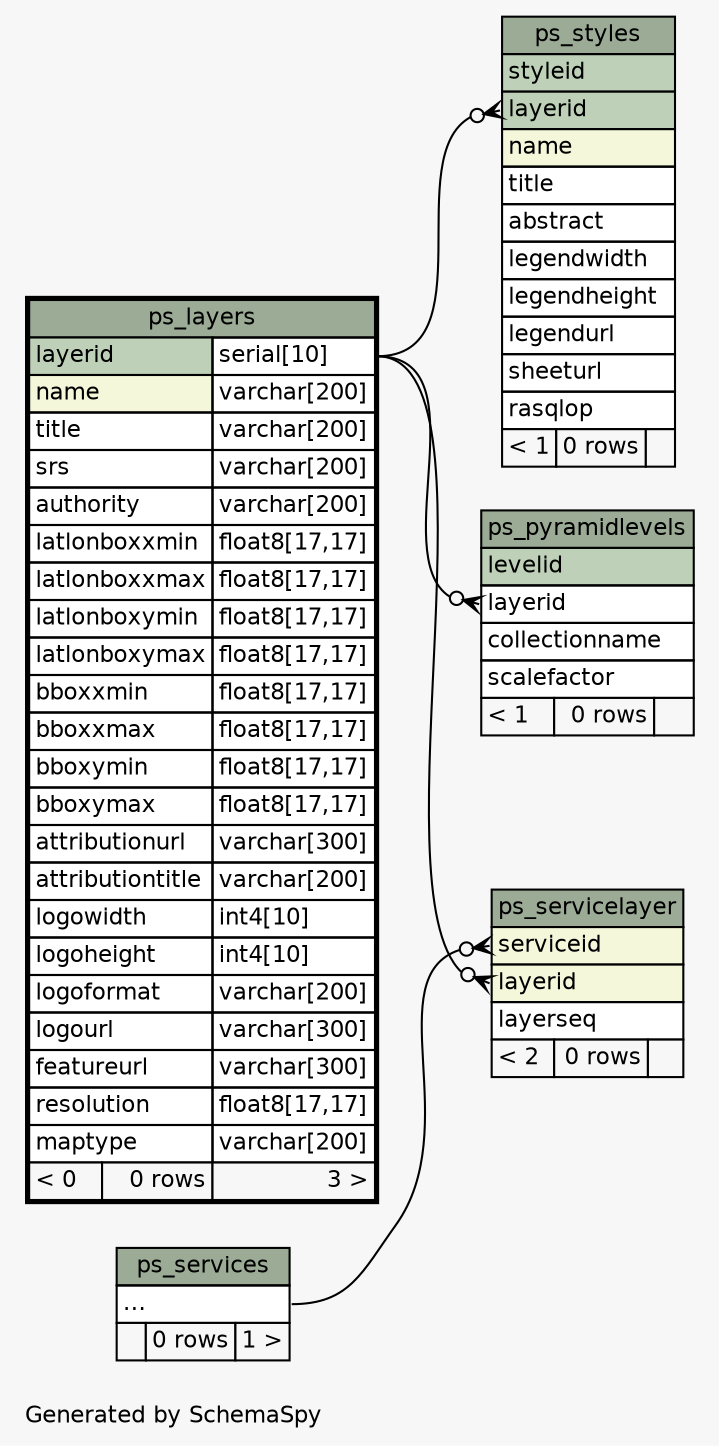 // dot 2.26.3 on Linux 3.2.0-2-amd64
// SchemaSpy rev 590
digraph "twoDegreesRelationshipsDiagram" {
  graph [
    rankdir="RL"
    bgcolor="#f7f7f7"
    label="\nGenerated by SchemaSpy"
    labeljust="l"
    nodesep="0.18"
    ranksep="0.46"
    fontname="Helvetica"
    fontsize="11"
  ];
  node [
    fontname="Helvetica"
    fontsize="11"
    shape="plaintext"
  ];
  edge [
    arrowsize="0.8"
  ];
  "ps_pyramidlevels":"layerid":w -> "ps_layers":"layerid.type":e [arrowhead=none dir=back arrowtail=crowodot];
  "ps_servicelayer":"layerid":w -> "ps_layers":"layerid.type":e [arrowhead=none dir=back arrowtail=crowodot];
  "ps_servicelayer":"serviceid":w -> "ps_services":"elipses":e [arrowhead=none dir=back arrowtail=crowodot];
  "ps_styles":"layerid":w -> "ps_layers":"layerid.type":e [arrowhead=none dir=back arrowtail=crowodot];
  "ps_layers" [
    label=<
    <TABLE BORDER="2" CELLBORDER="1" CELLSPACING="0" BGCOLOR="#ffffff">
      <TR><TD COLSPAN="3" BGCOLOR="#9bab96" ALIGN="CENTER">ps_layers</TD></TR>
      <TR><TD PORT="layerid" COLSPAN="2" BGCOLOR="#bed1b8" ALIGN="LEFT">layerid</TD><TD PORT="layerid.type" ALIGN="LEFT">serial[10]</TD></TR>
      <TR><TD PORT="name" COLSPAN="2" BGCOLOR="#f4f7da" ALIGN="LEFT">name</TD><TD PORT="name.type" ALIGN="LEFT">varchar[200]</TD></TR>
      <TR><TD PORT="title" COLSPAN="2" ALIGN="LEFT">title</TD><TD PORT="title.type" ALIGN="LEFT">varchar[200]</TD></TR>
      <TR><TD PORT="srs" COLSPAN="2" ALIGN="LEFT">srs</TD><TD PORT="srs.type" ALIGN="LEFT">varchar[200]</TD></TR>
      <TR><TD PORT="authority" COLSPAN="2" ALIGN="LEFT">authority</TD><TD PORT="authority.type" ALIGN="LEFT">varchar[200]</TD></TR>
      <TR><TD PORT="latlonboxxmin" COLSPAN="2" ALIGN="LEFT">latlonboxxmin</TD><TD PORT="latlonboxxmin.type" ALIGN="LEFT">float8[17,17]</TD></TR>
      <TR><TD PORT="latlonboxxmax" COLSPAN="2" ALIGN="LEFT">latlonboxxmax</TD><TD PORT="latlonboxxmax.type" ALIGN="LEFT">float8[17,17]</TD></TR>
      <TR><TD PORT="latlonboxymin" COLSPAN="2" ALIGN="LEFT">latlonboxymin</TD><TD PORT="latlonboxymin.type" ALIGN="LEFT">float8[17,17]</TD></TR>
      <TR><TD PORT="latlonboxymax" COLSPAN="2" ALIGN="LEFT">latlonboxymax</TD><TD PORT="latlonboxymax.type" ALIGN="LEFT">float8[17,17]</TD></TR>
      <TR><TD PORT="bboxxmin" COLSPAN="2" ALIGN="LEFT">bboxxmin</TD><TD PORT="bboxxmin.type" ALIGN="LEFT">float8[17,17]</TD></TR>
      <TR><TD PORT="bboxxmax" COLSPAN="2" ALIGN="LEFT">bboxxmax</TD><TD PORT="bboxxmax.type" ALIGN="LEFT">float8[17,17]</TD></TR>
      <TR><TD PORT="bboxymin" COLSPAN="2" ALIGN="LEFT">bboxymin</TD><TD PORT="bboxymin.type" ALIGN="LEFT">float8[17,17]</TD></TR>
      <TR><TD PORT="bboxymax" COLSPAN="2" ALIGN="LEFT">bboxymax</TD><TD PORT="bboxymax.type" ALIGN="LEFT">float8[17,17]</TD></TR>
      <TR><TD PORT="attributionurl" COLSPAN="2" ALIGN="LEFT">attributionurl</TD><TD PORT="attributionurl.type" ALIGN="LEFT">varchar[300]</TD></TR>
      <TR><TD PORT="attributiontitle" COLSPAN="2" ALIGN="LEFT">attributiontitle</TD><TD PORT="attributiontitle.type" ALIGN="LEFT">varchar[200]</TD></TR>
      <TR><TD PORT="logowidth" COLSPAN="2" ALIGN="LEFT">logowidth</TD><TD PORT="logowidth.type" ALIGN="LEFT">int4[10]</TD></TR>
      <TR><TD PORT="logoheight" COLSPAN="2" ALIGN="LEFT">logoheight</TD><TD PORT="logoheight.type" ALIGN="LEFT">int4[10]</TD></TR>
      <TR><TD PORT="logoformat" COLSPAN="2" ALIGN="LEFT">logoformat</TD><TD PORT="logoformat.type" ALIGN="LEFT">varchar[200]</TD></TR>
      <TR><TD PORT="logourl" COLSPAN="2" ALIGN="LEFT">logourl</TD><TD PORT="logourl.type" ALIGN="LEFT">varchar[300]</TD></TR>
      <TR><TD PORT="featureurl" COLSPAN="2" ALIGN="LEFT">featureurl</TD><TD PORT="featureurl.type" ALIGN="LEFT">varchar[300]</TD></TR>
      <TR><TD PORT="resolution" COLSPAN="2" ALIGN="LEFT">resolution</TD><TD PORT="resolution.type" ALIGN="LEFT">float8[17,17]</TD></TR>
      <TR><TD PORT="maptype" COLSPAN="2" ALIGN="LEFT">maptype</TD><TD PORT="maptype.type" ALIGN="LEFT">varchar[200]</TD></TR>
      <TR><TD ALIGN="LEFT" BGCOLOR="#f7f7f7">&lt; 0</TD><TD ALIGN="RIGHT" BGCOLOR="#f7f7f7">0 rows</TD><TD ALIGN="RIGHT" BGCOLOR="#f7f7f7">3 &gt;</TD></TR>
    </TABLE>>
    URL="ps_layers.html"
    tooltip="ps_layers"
  ];
  "ps_pyramidlevels" [
    label=<
    <TABLE BORDER="0" CELLBORDER="1" CELLSPACING="0" BGCOLOR="#ffffff">
      <TR><TD COLSPAN="3" BGCOLOR="#9bab96" ALIGN="CENTER">ps_pyramidlevels</TD></TR>
      <TR><TD PORT="levelid" COLSPAN="3" BGCOLOR="#bed1b8" ALIGN="LEFT">levelid</TD></TR>
      <TR><TD PORT="layerid" COLSPAN="3" ALIGN="LEFT">layerid</TD></TR>
      <TR><TD PORT="collectionname" COLSPAN="3" ALIGN="LEFT">collectionname</TD></TR>
      <TR><TD PORT="scalefactor" COLSPAN="3" ALIGN="LEFT">scalefactor</TD></TR>
      <TR><TD ALIGN="LEFT" BGCOLOR="#f7f7f7">&lt; 1</TD><TD ALIGN="RIGHT" BGCOLOR="#f7f7f7">0 rows</TD><TD ALIGN="RIGHT" BGCOLOR="#f7f7f7">  </TD></TR>
    </TABLE>>
    URL="ps_pyramidlevels.html"
    tooltip="ps_pyramidlevels"
  ];
  "ps_servicelayer" [
    label=<
    <TABLE BORDER="0" CELLBORDER="1" CELLSPACING="0" BGCOLOR="#ffffff">
      <TR><TD COLSPAN="3" BGCOLOR="#9bab96" ALIGN="CENTER">ps_servicelayer</TD></TR>
      <TR><TD PORT="serviceid" COLSPAN="3" BGCOLOR="#f4f7da" ALIGN="LEFT">serviceid</TD></TR>
      <TR><TD PORT="layerid" COLSPAN="3" BGCOLOR="#f4f7da" ALIGN="LEFT">layerid</TD></TR>
      <TR><TD PORT="layerseq" COLSPAN="3" ALIGN="LEFT">layerseq</TD></TR>
      <TR><TD ALIGN="LEFT" BGCOLOR="#f7f7f7">&lt; 2</TD><TD ALIGN="RIGHT" BGCOLOR="#f7f7f7">0 rows</TD><TD ALIGN="RIGHT" BGCOLOR="#f7f7f7">  </TD></TR>
    </TABLE>>
    URL="ps_servicelayer.html"
    tooltip="ps_servicelayer"
  ];
  "ps_services" [
    label=<
    <TABLE BORDER="0" CELLBORDER="1" CELLSPACING="0" BGCOLOR="#ffffff">
      <TR><TD COLSPAN="3" BGCOLOR="#9bab96" ALIGN="CENTER">ps_services</TD></TR>
      <TR><TD PORT="elipses" COLSPAN="3" ALIGN="LEFT">...</TD></TR>
      <TR><TD ALIGN="LEFT" BGCOLOR="#f7f7f7">  </TD><TD ALIGN="RIGHT" BGCOLOR="#f7f7f7">0 rows</TD><TD ALIGN="RIGHT" BGCOLOR="#f7f7f7">1 &gt;</TD></TR>
    </TABLE>>
    URL="ps_services.html"
    tooltip="ps_services"
  ];
  "ps_styles" [
    label=<
    <TABLE BORDER="0" CELLBORDER="1" CELLSPACING="0" BGCOLOR="#ffffff">
      <TR><TD COLSPAN="3" BGCOLOR="#9bab96" ALIGN="CENTER">ps_styles</TD></TR>
      <TR><TD PORT="styleid" COLSPAN="3" BGCOLOR="#bed1b8" ALIGN="LEFT">styleid</TD></TR>
      <TR><TD PORT="layerid" COLSPAN="3" BGCOLOR="#bed1b8" ALIGN="LEFT">layerid</TD></TR>
      <TR><TD PORT="name" COLSPAN="3" BGCOLOR="#f4f7da" ALIGN="LEFT">name</TD></TR>
      <TR><TD PORT="title" COLSPAN="3" ALIGN="LEFT">title</TD></TR>
      <TR><TD PORT="abstract" COLSPAN="3" ALIGN="LEFT">abstract</TD></TR>
      <TR><TD PORT="legendwidth" COLSPAN="3" ALIGN="LEFT">legendwidth</TD></TR>
      <TR><TD PORT="legendheight" COLSPAN="3" ALIGN="LEFT">legendheight</TD></TR>
      <TR><TD PORT="legendurl" COLSPAN="3" ALIGN="LEFT">legendurl</TD></TR>
      <TR><TD PORT="sheeturl" COLSPAN="3" ALIGN="LEFT">sheeturl</TD></TR>
      <TR><TD PORT="rasqlop" COLSPAN="3" ALIGN="LEFT">rasqlop</TD></TR>
      <TR><TD ALIGN="LEFT" BGCOLOR="#f7f7f7">&lt; 1</TD><TD ALIGN="RIGHT" BGCOLOR="#f7f7f7">0 rows</TD><TD ALIGN="RIGHT" BGCOLOR="#f7f7f7">  </TD></TR>
    </TABLE>>
    URL="ps_styles.html"
    tooltip="ps_styles"
  ];
}
